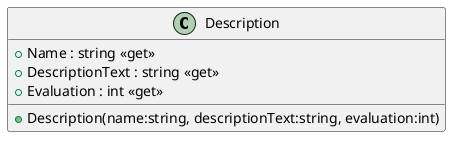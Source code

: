@startuml
class Description {
    + Name : string <<get>>
    + DescriptionText : string <<get>>
    + Evaluation : int <<get>>
    + Description(name:string, descriptionText:string, evaluation:int)
}
@enduml
